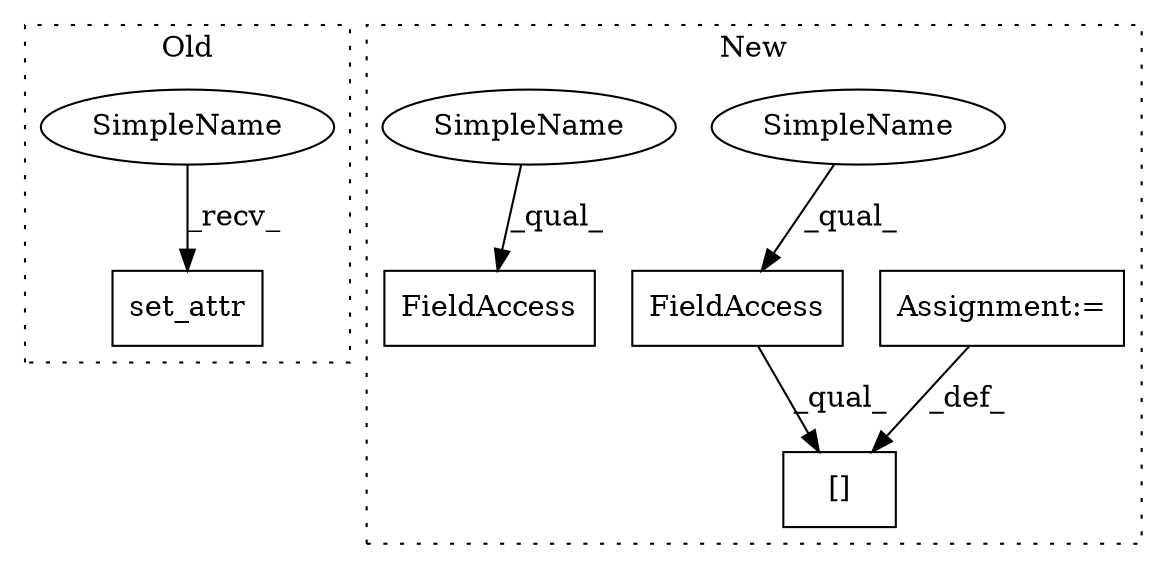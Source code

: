 digraph G {
subgraph cluster0 {
1 [label="set_attr" a="32" s="17312,17338" l="9,1" shape="box"];
6 [label="SimpleName" a="42" s="17307" l="4" shape="ellipse"];
label = "Old";
style="dotted";
}
subgraph cluster1 {
2 [label="[]" a="2" s="16905,16920" l="11,1" shape="box"];
3 [label="FieldAccess" a="22" s="16905" l="10" shape="box"];
4 [label="Assignment:=" a="7" s="16804" l="1" shape="box"];
5 [label="FieldAccess" a="22" s="16805" l="10" shape="box"];
7 [label="SimpleName" a="42" s="16905" l="4" shape="ellipse"];
8 [label="SimpleName" a="42" s="16805" l="4" shape="ellipse"];
label = "New";
style="dotted";
}
3 -> 2 [label="_qual_"];
4 -> 2 [label="_def_"];
6 -> 1 [label="_recv_"];
7 -> 3 [label="_qual_"];
8 -> 5 [label="_qual_"];
}